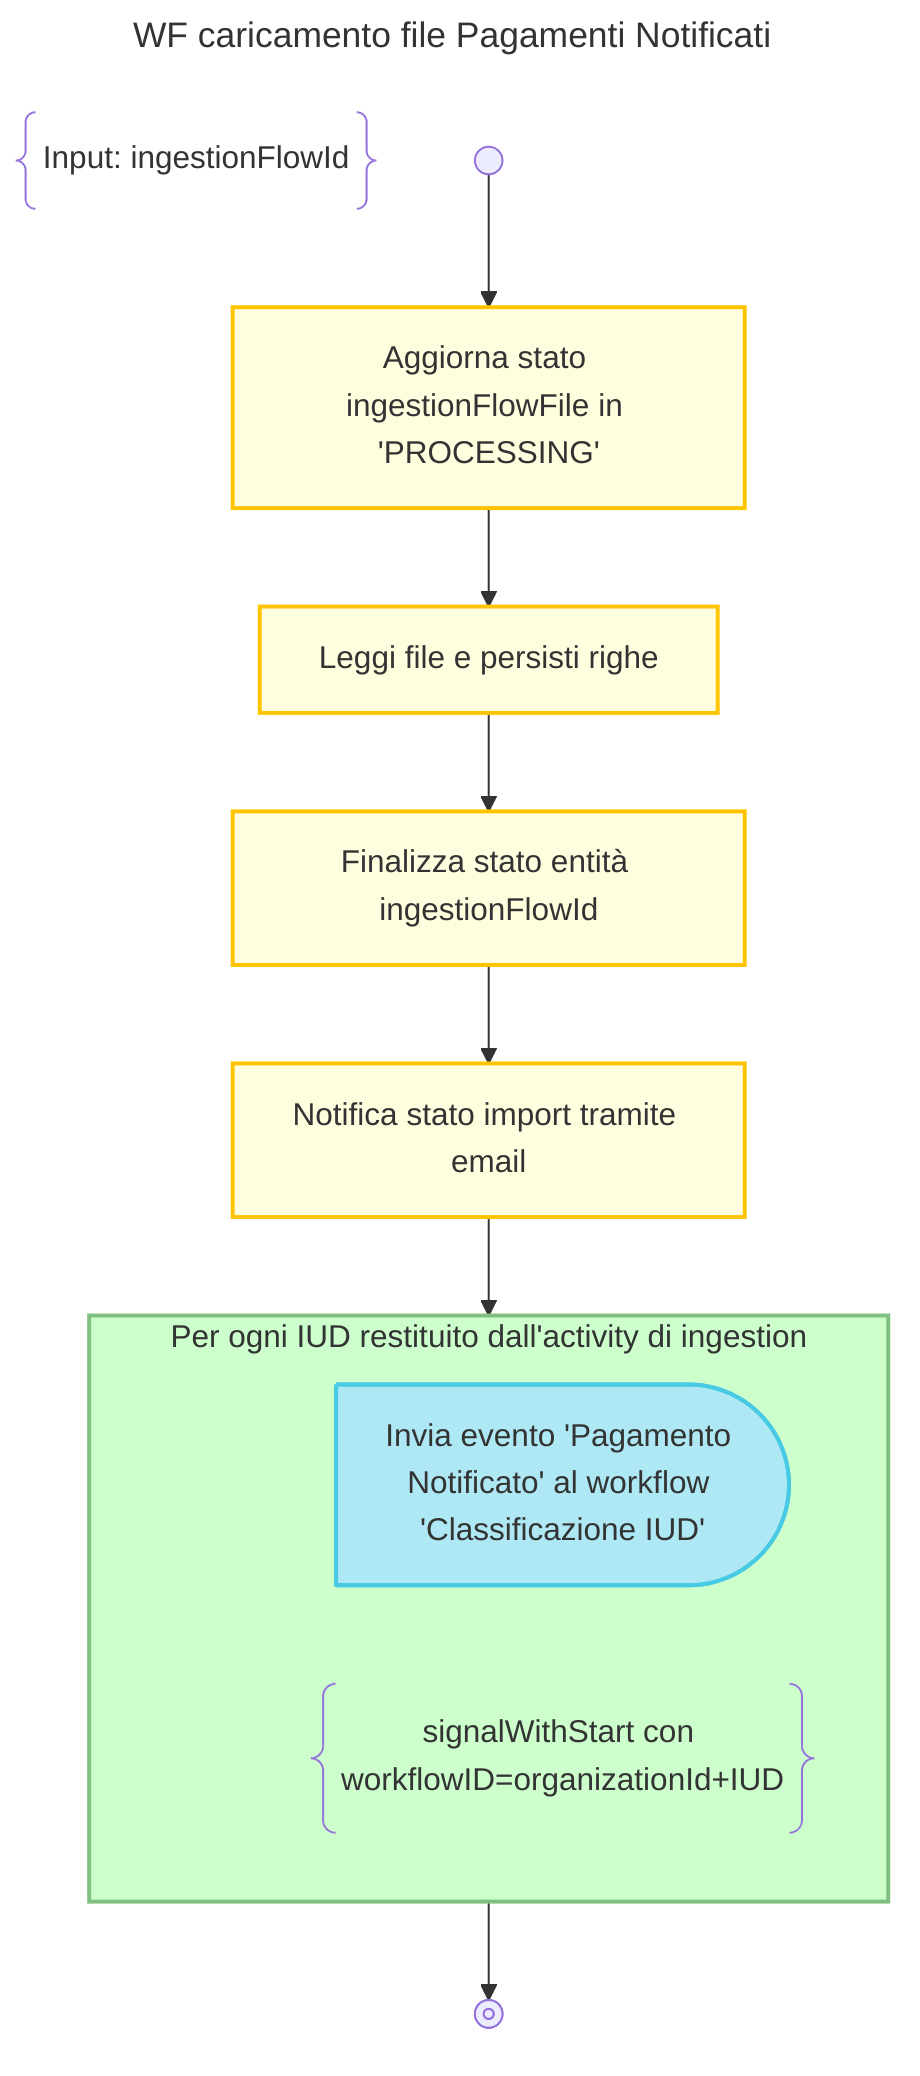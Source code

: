 ---
title: WF caricamento file Pagamenti Notificati
---
flowchart TD
    DESCRIPTION@{ shape: braces, label: "Input: ingestionFlowId" }
    START@{shape: start} -->
    UPDATE_STATUS_INELAB:::activity@{label: "Aggiorna stato ingestionFlowFile in 'PROCESSING'"} -->
    INGESTION:::activity@{label: "Leggi file e persisti righe"} -->
    UPDATE_STATUS_COMPLETE:::activity@{label: "Finalizza stato entità ingestionFlowId"} -->
    SEND_EMAIL:::activity@{label: "Notifica stato import tramite email"} -->

    LOOP

    subgraph LOOP["Per ogni IUD restituito dall'activity di ingestion"]

        %% dummy block added to have an empty line
        DUMMY:::disable-->SIGNAL
        linkStyle 5 display:none;

        SIGNAL:::send-signal@{shape: delay, label: "Invia evento 'Pagamento Notificato' al workflow 'Classificazione IUD'"}
        NOTE@{ shape: braces, label: "signalWithStart con workflowID=organizationId+IUD" }
    end

    LOOP --> END@{shape: stop}
    class LOOP loop

    classDef disable display:none;
    classDef activity fill:#FFFFE0, stroke:#ffc300, stroke-width:2px;
    classDef loop fill:#CCFFCC, stroke:#7FBF7F, stroke-width:2px, padding-bottom: 5px;
    classDef send-signal fill:#ade8f4, stroke:#48cae4, stroke-width:2px